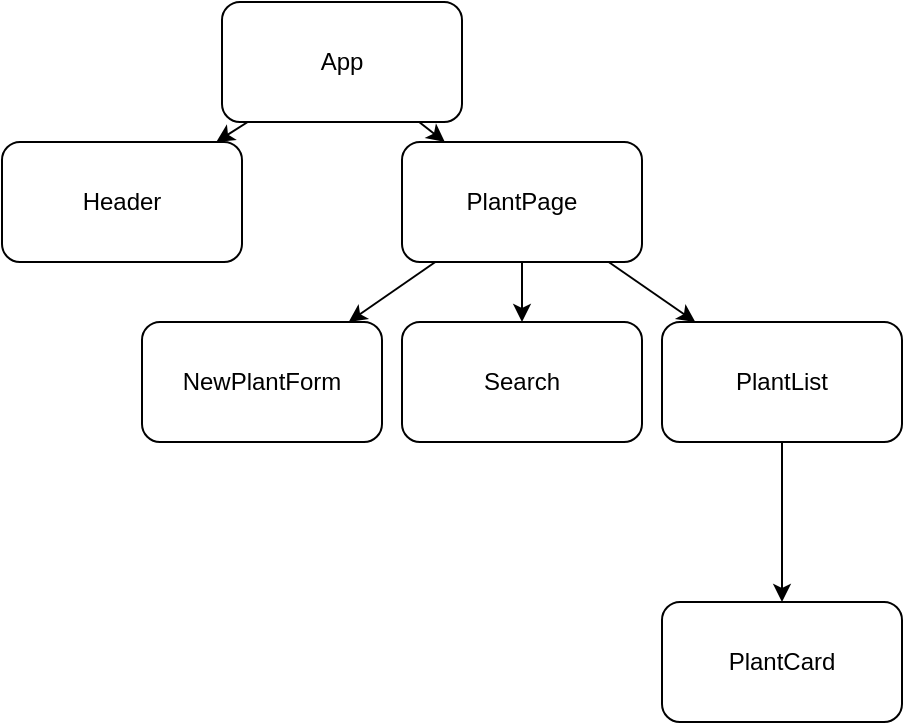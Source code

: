 <mxfile>
    <diagram id="VR5pFOl0jaFzeAKq7BUe" name="Page-1">
        <mxGraphModel dx="922" dy="436" grid="1" gridSize="10" guides="1" tooltips="1" connect="1" arrows="1" fold="1" page="1" pageScale="1" pageWidth="850" pageHeight="1100" math="0" shadow="0">
            <root>
                <mxCell id="0"/>
                <mxCell id="1" parent="0"/>
                <mxCell id="4" value="" style="edgeStyle=none;html=1;" edge="1" parent="1" source="2" target="3">
                    <mxGeometry relative="1" as="geometry"/>
                </mxCell>
                <mxCell id="6" value="" style="edgeStyle=none;html=1;" edge="1" parent="1" source="2" target="5">
                    <mxGeometry relative="1" as="geometry"/>
                </mxCell>
                <mxCell id="2" value="App" style="rounded=1;whiteSpace=wrap;html=1;" vertex="1" parent="1">
                    <mxGeometry x="370" y="20" width="120" height="60" as="geometry"/>
                </mxCell>
                <mxCell id="3" value="Header" style="whiteSpace=wrap;html=1;rounded=1;" vertex="1" parent="1">
                    <mxGeometry x="260" y="90" width="120" height="60" as="geometry"/>
                </mxCell>
                <mxCell id="8" value="" style="edgeStyle=none;html=1;" edge="1" parent="1" source="5" target="7">
                    <mxGeometry relative="1" as="geometry"/>
                </mxCell>
                <mxCell id="10" value="" style="edgeStyle=none;html=1;" edge="1" parent="1" source="5" target="9">
                    <mxGeometry relative="1" as="geometry"/>
                </mxCell>
                <mxCell id="12" value="" style="edgeStyle=none;html=1;" edge="1" parent="1" source="5" target="11">
                    <mxGeometry relative="1" as="geometry"/>
                </mxCell>
                <mxCell id="5" value="PlantPage" style="whiteSpace=wrap;html=1;rounded=1;" vertex="1" parent="1">
                    <mxGeometry x="460" y="90" width="120" height="60" as="geometry"/>
                </mxCell>
                <mxCell id="7" value="NewPlantForm" style="whiteSpace=wrap;html=1;rounded=1;" vertex="1" parent="1">
                    <mxGeometry x="330" y="180" width="120" height="60" as="geometry"/>
                </mxCell>
                <mxCell id="9" value="Search" style="whiteSpace=wrap;html=1;rounded=1;" vertex="1" parent="1">
                    <mxGeometry x="460" y="180" width="120" height="60" as="geometry"/>
                </mxCell>
                <mxCell id="14" value="" style="edgeStyle=none;html=1;" edge="1" parent="1" source="11" target="13">
                    <mxGeometry relative="1" as="geometry"/>
                </mxCell>
                <mxCell id="11" value="PlantList" style="whiteSpace=wrap;html=1;rounded=1;" vertex="1" parent="1">
                    <mxGeometry x="590" y="180" width="120" height="60" as="geometry"/>
                </mxCell>
                <mxCell id="13" value="PlantCard" style="whiteSpace=wrap;html=1;rounded=1;" vertex="1" parent="1">
                    <mxGeometry x="590" y="320" width="120" height="60" as="geometry"/>
                </mxCell>
            </root>
        </mxGraphModel>
    </diagram>
</mxfile>